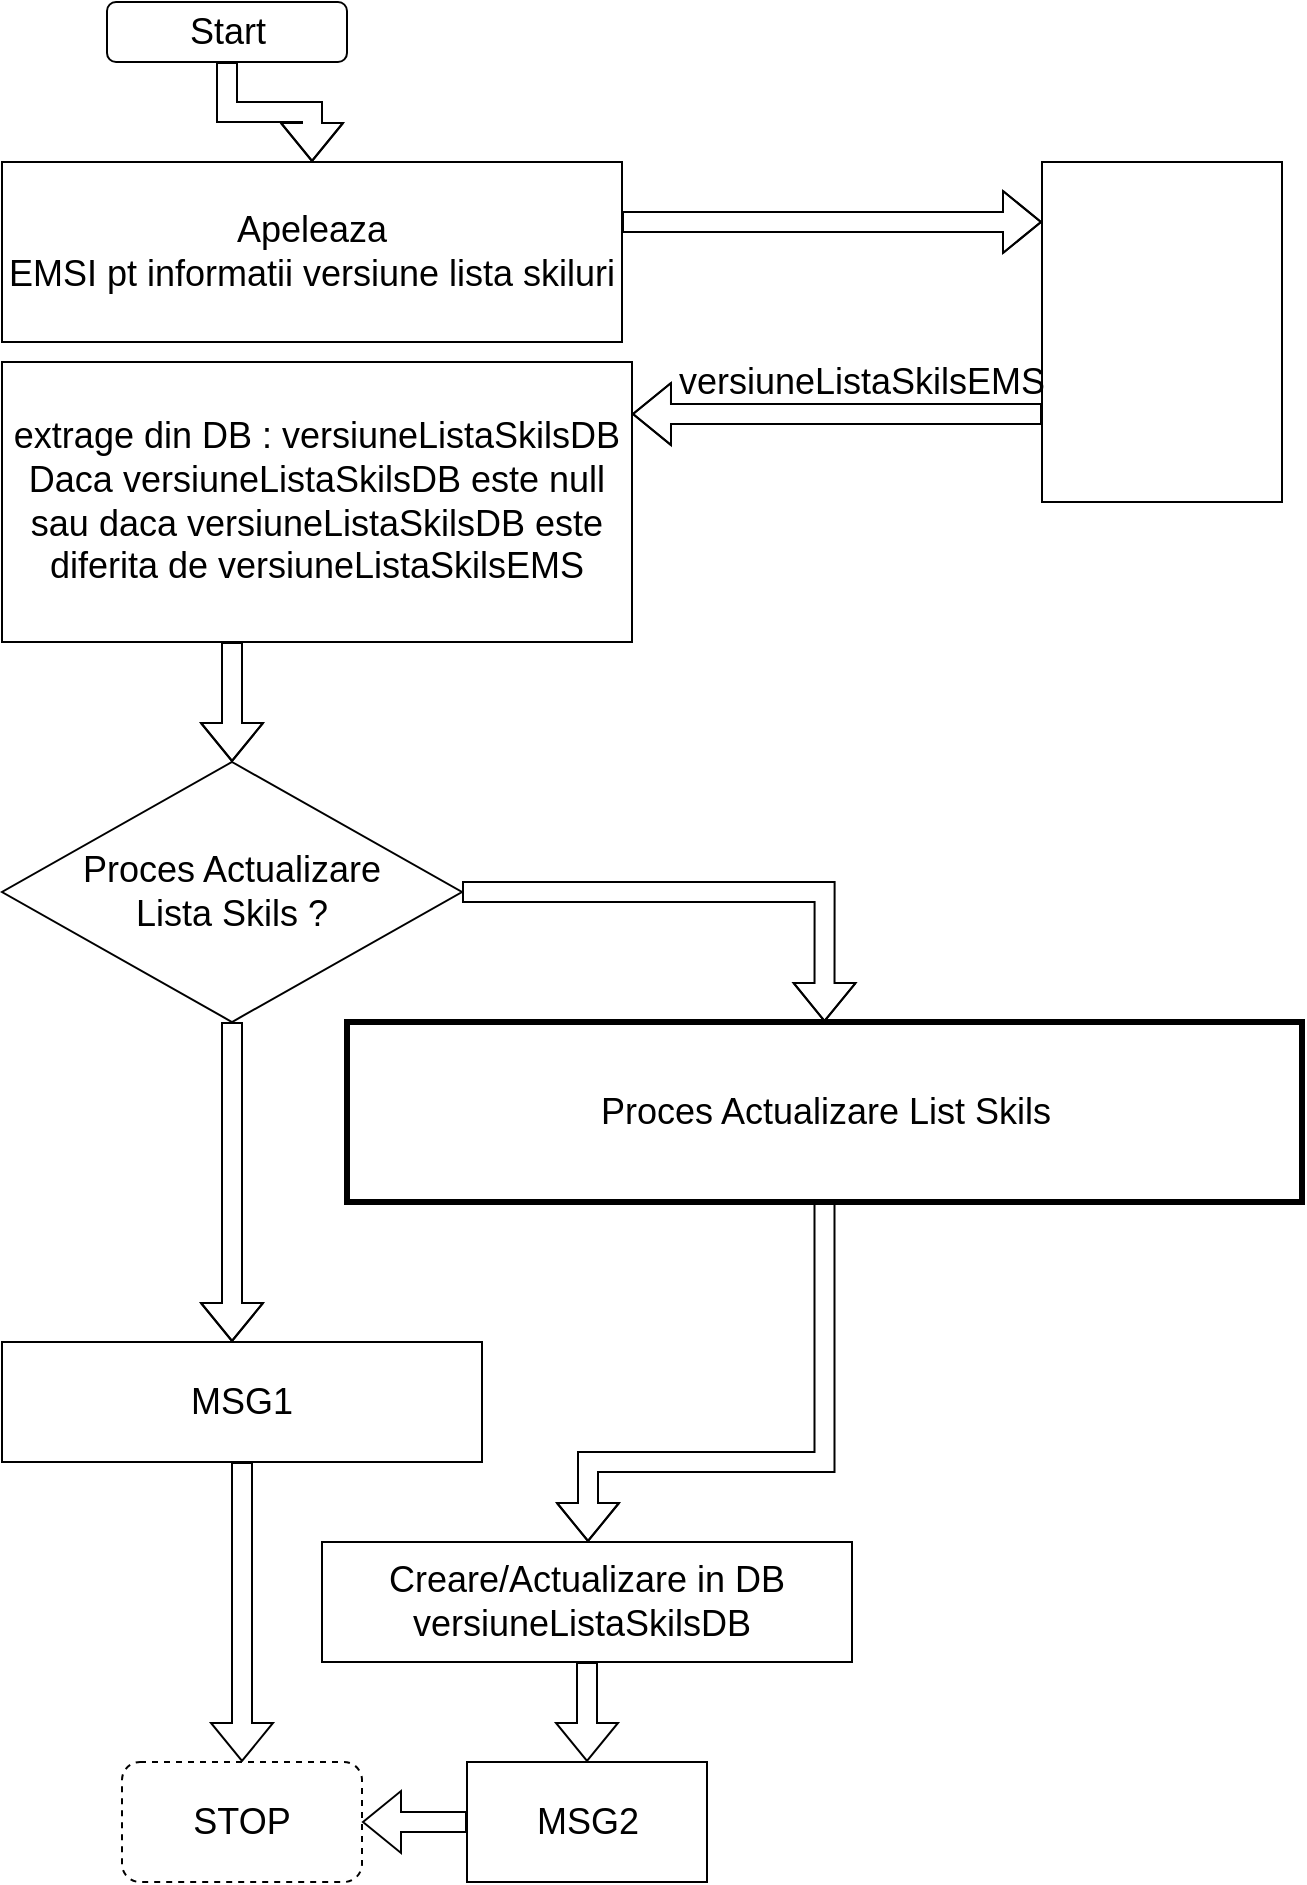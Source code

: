 <mxfile version="13.4.8" type="github">
  <diagram id="_1yvzCGvJkqXMO69-pvQ" name="Page-1">
    <mxGraphModel dx="1179" dy="762" grid="1" gridSize="10" guides="1" tooltips="1" connect="1" arrows="1" fold="1" page="1" pageScale="1" pageWidth="850" pageHeight="1100" math="0" shadow="0">
      <root>
        <mxCell id="0" />
        <mxCell id="1" parent="0" />
        <mxCell id="zK0P0juZyv0MpJzfHQsb-35" value="" style="edgeStyle=orthogonalEdgeStyle;shape=flexArrow;rounded=0;orthogonalLoop=1;jettySize=auto;html=1;startSize=1;endSize=6;fontSize=18;" edge="1" parent="1" source="zK0P0juZyv0MpJzfHQsb-10" target="zK0P0juZyv0MpJzfHQsb-34">
          <mxGeometry relative="1" as="geometry">
            <Array as="points">
              <mxPoint x="155" y="610" />
              <mxPoint x="155" y="610" />
            </Array>
          </mxGeometry>
        </mxCell>
        <mxCell id="zK0P0juZyv0MpJzfHQsb-58" value="" style="edgeStyle=orthogonalEdgeStyle;shape=flexArrow;rounded=0;orthogonalLoop=1;jettySize=auto;html=1;startSize=1;endSize=6;fontSize=18;entryX=0.5;entryY=0;entryDx=0;entryDy=0;" edge="1" parent="1" source="zK0P0juZyv0MpJzfHQsb-10" target="zK0P0juZyv0MpJzfHQsb-22">
          <mxGeometry relative="1" as="geometry">
            <mxPoint x="405" y="475" as="targetPoint" />
            <Array as="points">
              <mxPoint x="451" y="475" />
            </Array>
          </mxGeometry>
        </mxCell>
        <mxCell id="zK0P0juZyv0MpJzfHQsb-10" value="Proces Actualizare&lt;br&gt;Lista Skils ?" style="rhombus;whiteSpace=wrap;html=1;fontSize=18;" vertex="1" parent="1">
          <mxGeometry x="40" y="410" width="230" height="130" as="geometry" />
        </mxCell>
        <mxCell id="zK0P0juZyv0MpJzfHQsb-19" value="" style="edgeStyle=orthogonalEdgeStyle;shape=flexArrow;rounded=0;orthogonalLoop=1;jettySize=auto;html=1;startSize=1;endSize=6;fontSize=18;" edge="1" parent="1" source="zK0P0juZyv0MpJzfHQsb-18" target="2">
          <mxGeometry relative="1" as="geometry">
            <Array as="points">
              <mxPoint x="430" y="140" />
              <mxPoint x="430" y="140" />
            </Array>
          </mxGeometry>
        </mxCell>
        <mxCell id="zK0P0juZyv0MpJzfHQsb-18" value="Apeleaza&lt;br&gt;EMSI pt informatii versiune lista skiluri" style="whiteSpace=wrap;html=1;fontSize=18;" vertex="1" parent="1">
          <mxGeometry x="40" y="110" width="310" height="90" as="geometry" />
        </mxCell>
        <mxCell id="zK0P0juZyv0MpJzfHQsb-55" value="" style="edgeStyle=orthogonalEdgeStyle;shape=flexArrow;rounded=0;orthogonalLoop=1;jettySize=auto;html=1;startSize=1;endSize=6;fontSize=18;entryX=1;entryY=0.186;entryDx=0;entryDy=0;entryPerimeter=0;" edge="1" parent="1" source="2" target="zK0P0juZyv0MpJzfHQsb-20">
          <mxGeometry relative="1" as="geometry">
            <mxPoint x="480" y="195" as="targetPoint" />
            <Array as="points">
              <mxPoint x="500" y="236" />
              <mxPoint x="500" y="236" />
            </Array>
          </mxGeometry>
        </mxCell>
        <mxCell id="2" value="" style="whiteSpace=wrap;html=1;fontSize=18;" vertex="1" parent="1">
          <mxGeometry x="560" y="110" width="120" height="170" as="geometry" />
        </mxCell>
        <mxCell id="zK0P0juZyv0MpJzfHQsb-37" value="" style="edgeStyle=orthogonalEdgeStyle;shape=flexArrow;rounded=0;orthogonalLoop=1;jettySize=auto;html=1;startSize=1;endSize=6;fontSize=18;" edge="1" parent="1" source="zK0P0juZyv0MpJzfHQsb-20" target="zK0P0juZyv0MpJzfHQsb-10">
          <mxGeometry relative="1" as="geometry">
            <Array as="points">
              <mxPoint x="155" y="370" />
              <mxPoint x="155" y="370" />
            </Array>
          </mxGeometry>
        </mxCell>
        <mxCell id="zK0P0juZyv0MpJzfHQsb-20" value="extrage din DB : versiuneListaSkilsDB&lt;br&gt;Daca versiuneListaSkilsDB este null&lt;br&gt;sau daca versiuneListaSkilsDB&amp;nbsp;este diferita de versiuneListaSkilsEMS" style="whiteSpace=wrap;html=1;fontSize=18;" vertex="1" parent="1">
          <mxGeometry x="40" y="210" width="315" height="140" as="geometry" />
        </mxCell>
        <mxCell id="zK0P0juZyv0MpJzfHQsb-40" value="" style="edgeStyle=orthogonalEdgeStyle;shape=flexArrow;rounded=0;orthogonalLoop=1;jettySize=auto;html=1;startSize=1;endSize=6;fontSize=18;" edge="1" parent="1" source="zK0P0juZyv0MpJzfHQsb-22" target="zK0P0juZyv0MpJzfHQsb-39">
          <mxGeometry relative="1" as="geometry">
            <Array as="points">
              <mxPoint x="451" y="760" />
              <mxPoint x="333" y="760" />
            </Array>
          </mxGeometry>
        </mxCell>
        <mxCell id="zK0P0juZyv0MpJzfHQsb-22" value="Proces Actualizare List Skils" style="whiteSpace=wrap;html=1;fontSize=18;strokeWidth=3;" vertex="1" parent="1">
          <mxGeometry x="212.5" y="540" width="477.5" height="90" as="geometry" />
        </mxCell>
        <mxCell id="zK0P0juZyv0MpJzfHQsb-30" value="" style="edgeStyle=orthogonalEdgeStyle;shape=flexArrow;rounded=0;orthogonalLoop=1;jettySize=auto;html=1;startSize=1;endSize=6;fontSize=18;" edge="1" parent="1" source="zK0P0juZyv0MpJzfHQsb-28" target="zK0P0juZyv0MpJzfHQsb-18">
          <mxGeometry relative="1" as="geometry" />
        </mxCell>
        <mxCell id="zK0P0juZyv0MpJzfHQsb-28" value="Start" style="rounded=1;whiteSpace=wrap;html=1;fontSize=18;" vertex="1" parent="1">
          <mxGeometry x="92.5" y="30" width="120" height="30" as="geometry" />
        </mxCell>
        <mxCell id="zK0P0juZyv0MpJzfHQsb-33" value="versiuneListaSkilsEMS" style="text;html=1;strokeColor=none;fillColor=none;align=center;verticalAlign=middle;whiteSpace=wrap;rounded=0;fontSize=18;" vertex="1" parent="1">
          <mxGeometry x="450" y="210" width="40" height="20" as="geometry" />
        </mxCell>
        <mxCell id="zK0P0juZyv0MpJzfHQsb-43" value="" style="edgeStyle=orthogonalEdgeStyle;shape=flexArrow;rounded=0;orthogonalLoop=1;jettySize=auto;html=1;startSize=1;endSize=6;fontSize=18;" edge="1" parent="1" source="zK0P0juZyv0MpJzfHQsb-34" target="zK0P0juZyv0MpJzfHQsb-41">
          <mxGeometry relative="1" as="geometry" />
        </mxCell>
        <mxCell id="zK0P0juZyv0MpJzfHQsb-34" value="MSG1" style="whiteSpace=wrap;html=1;fontSize=18;" vertex="1" parent="1">
          <mxGeometry x="40" y="700" width="240" height="60" as="geometry" />
        </mxCell>
        <mxCell id="zK0P0juZyv0MpJzfHQsb-47" value="" style="edgeStyle=orthogonalEdgeStyle;shape=flexArrow;rounded=0;orthogonalLoop=1;jettySize=auto;html=1;startSize=1;endSize=6;fontSize=18;" edge="1" parent="1" source="zK0P0juZyv0MpJzfHQsb-39" target="zK0P0juZyv0MpJzfHQsb-46">
          <mxGeometry relative="1" as="geometry" />
        </mxCell>
        <mxCell id="zK0P0juZyv0MpJzfHQsb-39" value="Creare/Actualizare in DB versiuneListaSkilsDB&amp;nbsp;" style="whiteSpace=wrap;html=1;fontSize=18;strokeWidth=1;" vertex="1" parent="1">
          <mxGeometry x="200" y="800" width="265" height="60" as="geometry" />
        </mxCell>
        <mxCell id="zK0P0juZyv0MpJzfHQsb-41" value="STOP" style="rounded=1;whiteSpace=wrap;html=1;dashed=1;strokeWidth=1;fontSize=18;" vertex="1" parent="1">
          <mxGeometry x="100" y="910" width="120" height="60" as="geometry" />
        </mxCell>
        <mxCell id="zK0P0juZyv0MpJzfHQsb-49" value="" style="edgeStyle=orthogonalEdgeStyle;shape=flexArrow;rounded=0;orthogonalLoop=1;jettySize=auto;html=1;startSize=1;endSize=6;fontSize=18;entryX=1;entryY=0.5;entryDx=0;entryDy=0;" edge="1" parent="1" source="zK0P0juZyv0MpJzfHQsb-46" target="zK0P0juZyv0MpJzfHQsb-41">
          <mxGeometry relative="1" as="geometry">
            <mxPoint x="397.5" y="1060" as="targetPoint" />
          </mxGeometry>
        </mxCell>
        <mxCell id="zK0P0juZyv0MpJzfHQsb-46" value="MSG2" style="whiteSpace=wrap;html=1;fontSize=18;strokeWidth=1;" vertex="1" parent="1">
          <mxGeometry x="272.5" y="910" width="120" height="60" as="geometry" />
        </mxCell>
      </root>
    </mxGraphModel>
  </diagram>
</mxfile>
